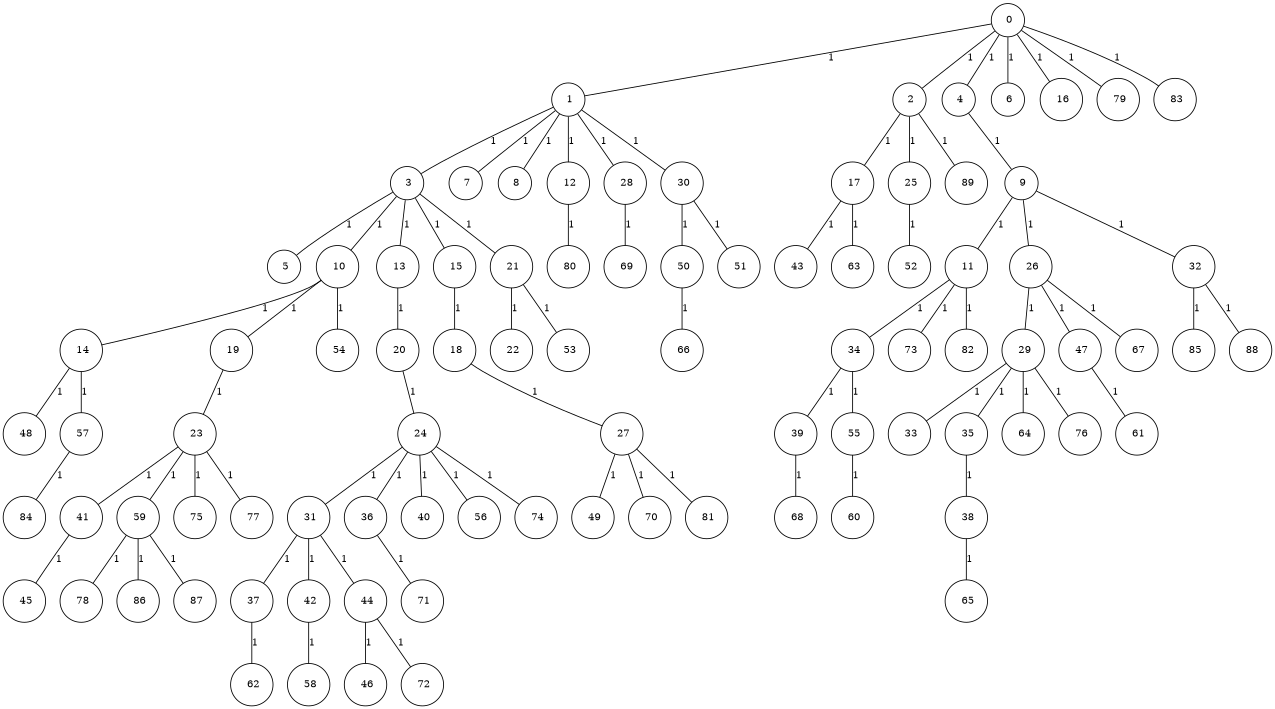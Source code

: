 graph G {
size="8.5,11;"
ratio = "expand;"
fixedsize="true;"
overlap="scale;"
node[shape=circle,width=.12,hight=.12,fontsize=12]
edge[fontsize=12]

0[label=" 0" color=black, pos="1.5808396,0.7378072!"];
1[label=" 1" color=black, pos="2.7929428,0.64007538!"];
2[label=" 2" color=black, pos="0.83351738,0.84266802!"];
3[label=" 3" color=black, pos="2.3089061,1.4530754!"];
4[label=" 4" color=black, pos="2.0106201,1.7552783!"];
5[label=" 5" color=black, pos="1.1767516,1.8866247!"];
6[label=" 6" color=black, pos="2.2090343,1.6003903!"];
7[label=" 7" color=black, pos="0.64252093,1.0817444!"];
8[label=" 8" color=black, pos="0.45561634,2.35659!"];
9[label=" 9" color=black, pos="0.021600458,2.8190372!"];
10[label=" 10" color=black, pos="2.2021005,2.2922598!"];
11[label=" 11" color=black, pos="2.9974879,2.8854965!"];
12[label=" 12" color=black, pos="0.095507383,1.7892302!"];
13[label=" 13" color=black, pos="2.5519073,1.0283385!"];
14[label=" 14" color=black, pos="0.050039213,2.2697784!"];
15[label=" 15" color=black, pos="2.7019451,0.91592067!"];
16[label=" 16" color=black, pos="0.17107437,0.40612052!"];
17[label=" 17" color=black, pos="0.26917609,1.0477927!"];
18[label=" 18" color=black, pos="0.88686301,2.9822832!"];
19[label=" 19" color=black, pos="2.0853876,0.89245899!"];
20[label=" 20" color=black, pos="0.50855445,0.45315401!"];
21[label=" 21" color=black, pos="2.3575442,2.8214033!"];
22[label=" 22" color=black, pos="0.11022123,1.1001435!"];
23[label=" 23" color=black, pos="0.44270449,2.9697277!"];
24[label=" 24" color=black, pos="1.2885749,0.80645368!"];
25[label=" 25" color=black, pos="2.601006,2.0290276!"];
26[label=" 26" color=black, pos="0.1942988,1.37222!"];
27[label=" 27" color=black, pos="2.8790905,0.46058137!"];
28[label=" 28" color=black, pos="2.9463682,0.44810668!"];
29[label=" 29" color=black, pos="1.3952279,0.71149574!"];
30[label=" 30" color=black, pos="1.3606917,1.3176154!"];
31[label=" 31" color=black, pos="1.8277035,0.41717505!"];
32[label=" 32" color=black, pos="2.6631914,2.6740293!"];
33[label=" 33" color=black, pos="2.0778751,0.75206648!"];
34[label=" 34" color=black, pos="2.7143677,0.55186027!"];
35[label=" 35" color=black, pos="0.38896546,1.9811031!"];
36[label=" 36" color=black, pos="0.926177,0.63924601!"];
37[label=" 37" color=black, pos="1.6987197,0.82685394!"];
38[label=" 38" color=black, pos="0.16238101,2.8628077!"];
39[label=" 39" color=black, pos="1.4318125,1.1063628!"];
40[label=" 40" color=black, pos="1.5036114,2.3592013!"];
41[label=" 41" color=black, pos="1.483449,2.8536604!"];
42[label=" 42" color=black, pos="1.2355543,2.7912748!"];
43[label=" 43" color=black, pos="2.4179623,2.9598534!"];
44[label=" 44" color=black, pos="0.20158763,1.6655442!"];
45[label=" 45" color=black, pos="0.94984117,0.95971883!"];
46[label=" 46" color=black, pos="1.6368675,2.1023066!"];
47[label=" 47" color=black, pos="0.1025092,0.16368384!"];
48[label=" 48" color=black, pos="1.9890616,1.1876072!"];
49[label=" 49" color=black, pos="1.634153,0.67032727!"];
50[label=" 50" color=black, pos="1.4467883,1.494227!"];
51[label=" 51" color=black, pos="1.23398,1.2088899!"];
52[label=" 52" color=black, pos="0.053179871,2.335875!"];
53[label=" 53" color=black, pos="0.36683219,2.1152432!"];
54[label=" 54" color=black, pos="2.1181203,2.0723796!"];
55[label=" 55" color=black, pos="1.4262193,2.8267501!"];
56[label=" 56" color=black, pos="0.7589486,0.88779152!"];
57[label=" 57" color=black, pos="1.0556249,1.2628089!"];
58[label=" 58" color=black, pos="1.0197209,2.3671637!"];
59[label=" 59" color=black, pos="1.2111164,0.68926845!"];
60[label=" 60" color=black, pos="2.4504877,0.26731728!"];
61[label=" 61" color=black, pos="1.3207372,1.8210195!"];
62[label=" 62" color=black, pos="0.60011038,1.659487!"];
63[label=" 63" color=black, pos="0.12946256,2.4416106!"];
64[label=" 64" color=black, pos="1.5005944,2.2815127!"];
65[label=" 65" color=black, pos="2.8875209,0.058632486!"];
66[label=" 66" color=black, pos="1.3013575,0.16094266!"];
67[label=" 67" color=black, pos="2.0018499,2.7767702!"];
68[label=" 68" color=black, pos="1.8753545,2.2696575!"];
69[label=" 69" color=black, pos="0.42664795,1.6349493!"];
70[label=" 70" color=black, pos="2.9840761,1.053088!"];
71[label=" 71" color=black, pos="2.7806734,1.0019498!"];
72[label=" 72" color=black, pos="2.8241008,0.83748718!"];
73[label=" 73" color=black, pos="2.8277842,2.6188635!"];
74[label=" 74" color=black, pos="0.32191589,2.6416157!"];
75[label=" 75" color=black, pos="0.63001732,2.7761033!"];
76[label=" 76" color=black, pos="0.46247329,1.7014636!"];
77[label=" 77" color=black, pos="0.13643778,2.9158796!"];
78[label=" 78" color=black, pos="1.6308492,2.2340526!"];
79[label=" 79" color=black, pos="2.4636663,2.6927905!"];
80[label=" 80" color=black, pos="0.51946506,1.9993888!"];
81[label=" 81" color=black, pos="2.4263973,2.476391!"];
82[label=" 82" color=black, pos="0.39805856,1.0720789!"];
83[label=" 83" color=black, pos="2.5363926,2.5334477!"];
84[label=" 84" color=black, pos="0.89394302,1.8879871!"];
85[label=" 85" color=black, pos="1.5713243,0.15089473!"];
86[label=" 86" color=black, pos="1.7728343,2.6136961!"];
87[label=" 87" color=black, pos="2.6209498,0.52426761!"];
88[label=" 88" color=black, pos="2.8367641,0.48766417!"];
89[label=" 89" color=black, pos="2.1419088,0.011474625!"];
0--1[label="1"]
0--2[label="1"]
0--4[label="1"]
0--6[label="1"]
0--16[label="1"]
0--79[label="1"]
0--83[label="1"]
1--3[label="1"]
1--7[label="1"]
1--8[label="1"]
1--12[label="1"]
1--28[label="1"]
1--30[label="1"]
2--17[label="1"]
2--25[label="1"]
2--89[label="1"]
3--5[label="1"]
3--10[label="1"]
3--13[label="1"]
3--15[label="1"]
3--21[label="1"]
4--9[label="1"]
9--11[label="1"]
9--26[label="1"]
9--32[label="1"]
10--14[label="1"]
10--19[label="1"]
10--54[label="1"]
11--34[label="1"]
11--73[label="1"]
11--82[label="1"]
12--80[label="1"]
13--20[label="1"]
14--48[label="1"]
14--57[label="1"]
15--18[label="1"]
17--43[label="1"]
17--63[label="1"]
18--27[label="1"]
19--23[label="1"]
20--24[label="1"]
21--22[label="1"]
21--53[label="1"]
23--41[label="1"]
23--59[label="1"]
23--75[label="1"]
23--77[label="1"]
24--31[label="1"]
24--36[label="1"]
24--40[label="1"]
24--56[label="1"]
24--74[label="1"]
25--52[label="1"]
26--29[label="1"]
26--47[label="1"]
26--67[label="1"]
27--49[label="1"]
27--70[label="1"]
27--81[label="1"]
28--69[label="1"]
29--33[label="1"]
29--35[label="1"]
29--64[label="1"]
29--76[label="1"]
30--50[label="1"]
30--51[label="1"]
31--37[label="1"]
31--42[label="1"]
31--44[label="1"]
32--85[label="1"]
32--88[label="1"]
34--39[label="1"]
34--55[label="1"]
35--38[label="1"]
36--71[label="1"]
37--62[label="1"]
38--65[label="1"]
39--68[label="1"]
41--45[label="1"]
42--58[label="1"]
44--46[label="1"]
44--72[label="1"]
47--61[label="1"]
50--66[label="1"]
55--60[label="1"]
57--84[label="1"]
59--78[label="1"]
59--86[label="1"]
59--87[label="1"]

}
